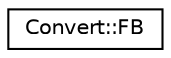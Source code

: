 digraph "Graphical Class Hierarchy"
{
 // LATEX_PDF_SIZE
  edge [fontname="Helvetica",fontsize="10",labelfontname="Helvetica",labelfontsize="10"];
  node [fontname="Helvetica",fontsize="10",shape=record];
  rankdir="LR";
  Node0 [label="Convert::FB",height=0.2,width=0.4,color="black", fillcolor="white", style="filled",URL="$struct_convert_1_1_f_b.html",tooltip=" "];
}
